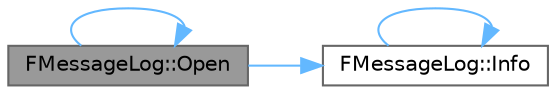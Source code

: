 digraph "FMessageLog::Open"
{
 // INTERACTIVE_SVG=YES
 // LATEX_PDF_SIZE
  bgcolor="transparent";
  edge [fontname=Helvetica,fontsize=10,labelfontname=Helvetica,labelfontsize=10];
  node [fontname=Helvetica,fontsize=10,shape=box,height=0.2,width=0.4];
  rankdir="LR";
  Node1 [id="Node000001",label="FMessageLog::Open",height=0.2,width=0.4,color="gray40", fillcolor="grey60", style="filled", fontcolor="black",tooltip="Opens the log for display to the user given certain conditions."];
  Node1 -> Node2 [id="edge1_Node000001_Node000002",color="steelblue1",style="solid",tooltip=" "];
  Node2 [id="Node000002",label="FMessageLog::Info",height=0.2,width=0.4,color="grey40", fillcolor="white", style="filled",URL="$d9/d84/classFMessageLog.html#a1743c92fc1b42fce1ddb785a9ff66630",tooltip=" "];
  Node2 -> Node2 [id="edge2_Node000002_Node000002",color="steelblue1",style="solid",tooltip=" "];
  Node1 -> Node1 [id="edge3_Node000001_Node000001",color="steelblue1",style="solid",tooltip=" "];
}
